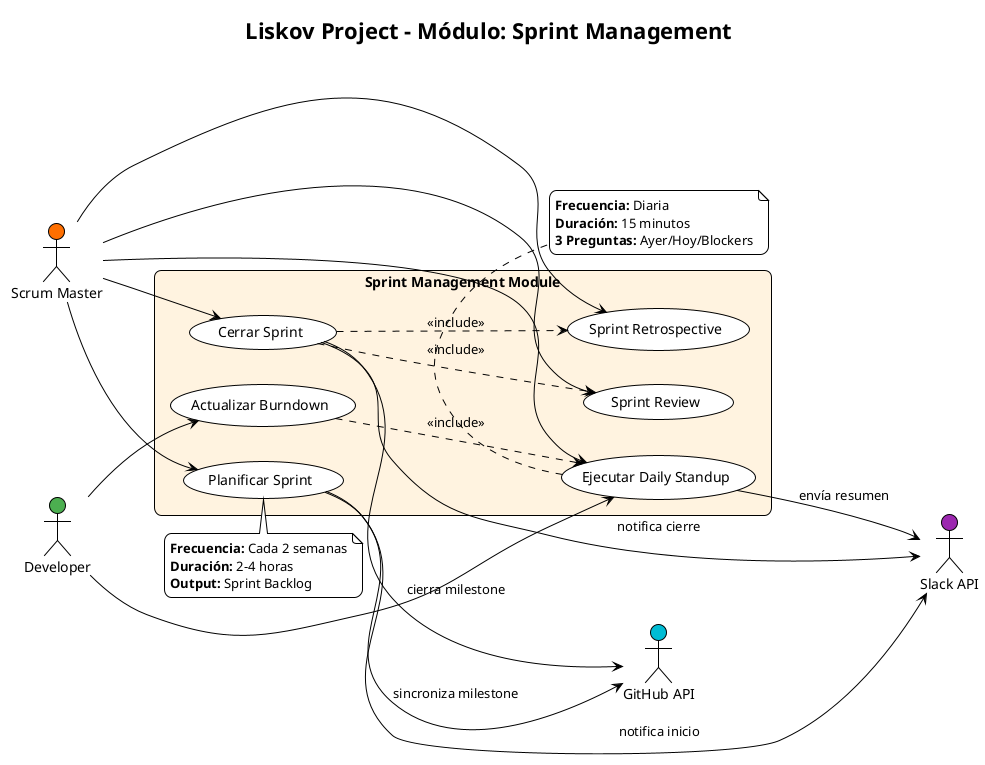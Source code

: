 @startuml uc-28-modulo-sprint-management
!theme plain
skinparam backgroundColor #FFFFFF
skinparam roundCorner 15
skinparam shadowing false

title Liskov Project - Módulo: Sprint Management

left to right direction

actor "Scrum Master" as SM #FF6F00
actor "Developer" as DEV #4CAF50
actor "GitHub API" as GH #00BCD4
actor "Slack API" as SL #9C27B0

rectangle "Sprint Management Module" #FFF3E0 {
    usecase "Planificar Sprint" as UC08
    usecase "Ejecutar Daily Standup" as UC09
    usecase "Actualizar Burndown" as UC10
    usecase "Cerrar Sprint" as UC11
    usecase "Sprint Review" as UC12
    usecase "Sprint Retrospective" as UC13
}

SM --> UC08
SM --> UC09
SM --> UC11
SM --> UC12
SM --> UC13

DEV --> UC09
DEV --> UC10

UC08 --> GH : sincroniza milestone
UC08 --> SL : notifica inicio
UC09 --> SL : envía resumen
UC11 --> GH : cierra milestone
UC11 --> SL : notifica cierre

UC10 ..> UC09 : <<include>>
UC11 ..> UC12 : <<include>>
UC11 ..> UC13 : <<include>>

note top of UC08
  <b>Frecuencia:</b> Cada 2 semanas
  <b>Duración:</b> 2-4 horas
  <b>Output:</b> Sprint Backlog
end note

note bottom of UC09
  <b>Frecuencia:</b> Diaria
  <b>Duración:</b> 15 minutos
  <b>3 Preguntas:</b> Ayer/Hoy/Blockers
end note

@enduml
